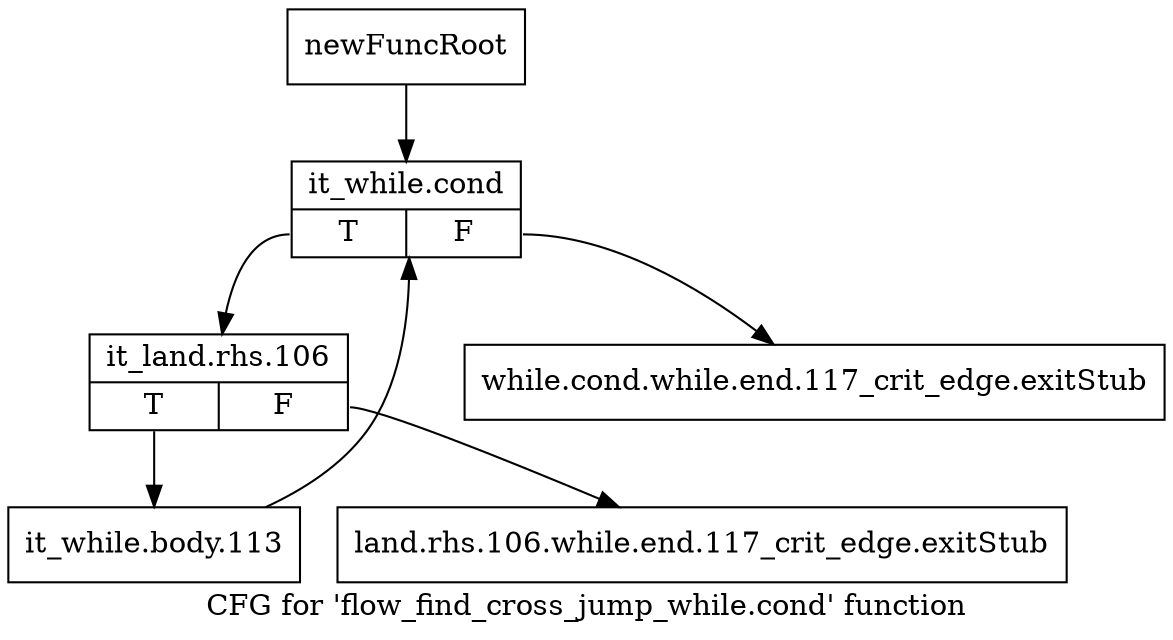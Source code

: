 digraph "CFG for 'flow_find_cross_jump_while.cond' function" {
	label="CFG for 'flow_find_cross_jump_while.cond' function";

	Node0x7b8fed0 [shape=record,label="{newFuncRoot}"];
	Node0x7b8fed0 -> Node0x7b8ffc0;
	Node0x7b8ff20 [shape=record,label="{while.cond.while.end.117_crit_edge.exitStub}"];
	Node0x7b8ff70 [shape=record,label="{land.rhs.106.while.end.117_crit_edge.exitStub}"];
	Node0x7b8ffc0 [shape=record,label="{it_while.cond|{<s0>T|<s1>F}}"];
	Node0x7b8ffc0:s0 -> Node0x7b90010;
	Node0x7b8ffc0:s1 -> Node0x7b8ff20;
	Node0x7b90010 [shape=record,label="{it_land.rhs.106|{<s0>T|<s1>F}}"];
	Node0x7b90010:s0 -> Node0x7b90060;
	Node0x7b90010:s1 -> Node0x7b8ff70;
	Node0x7b90060 [shape=record,label="{it_while.body.113}"];
	Node0x7b90060 -> Node0x7b8ffc0;
}
